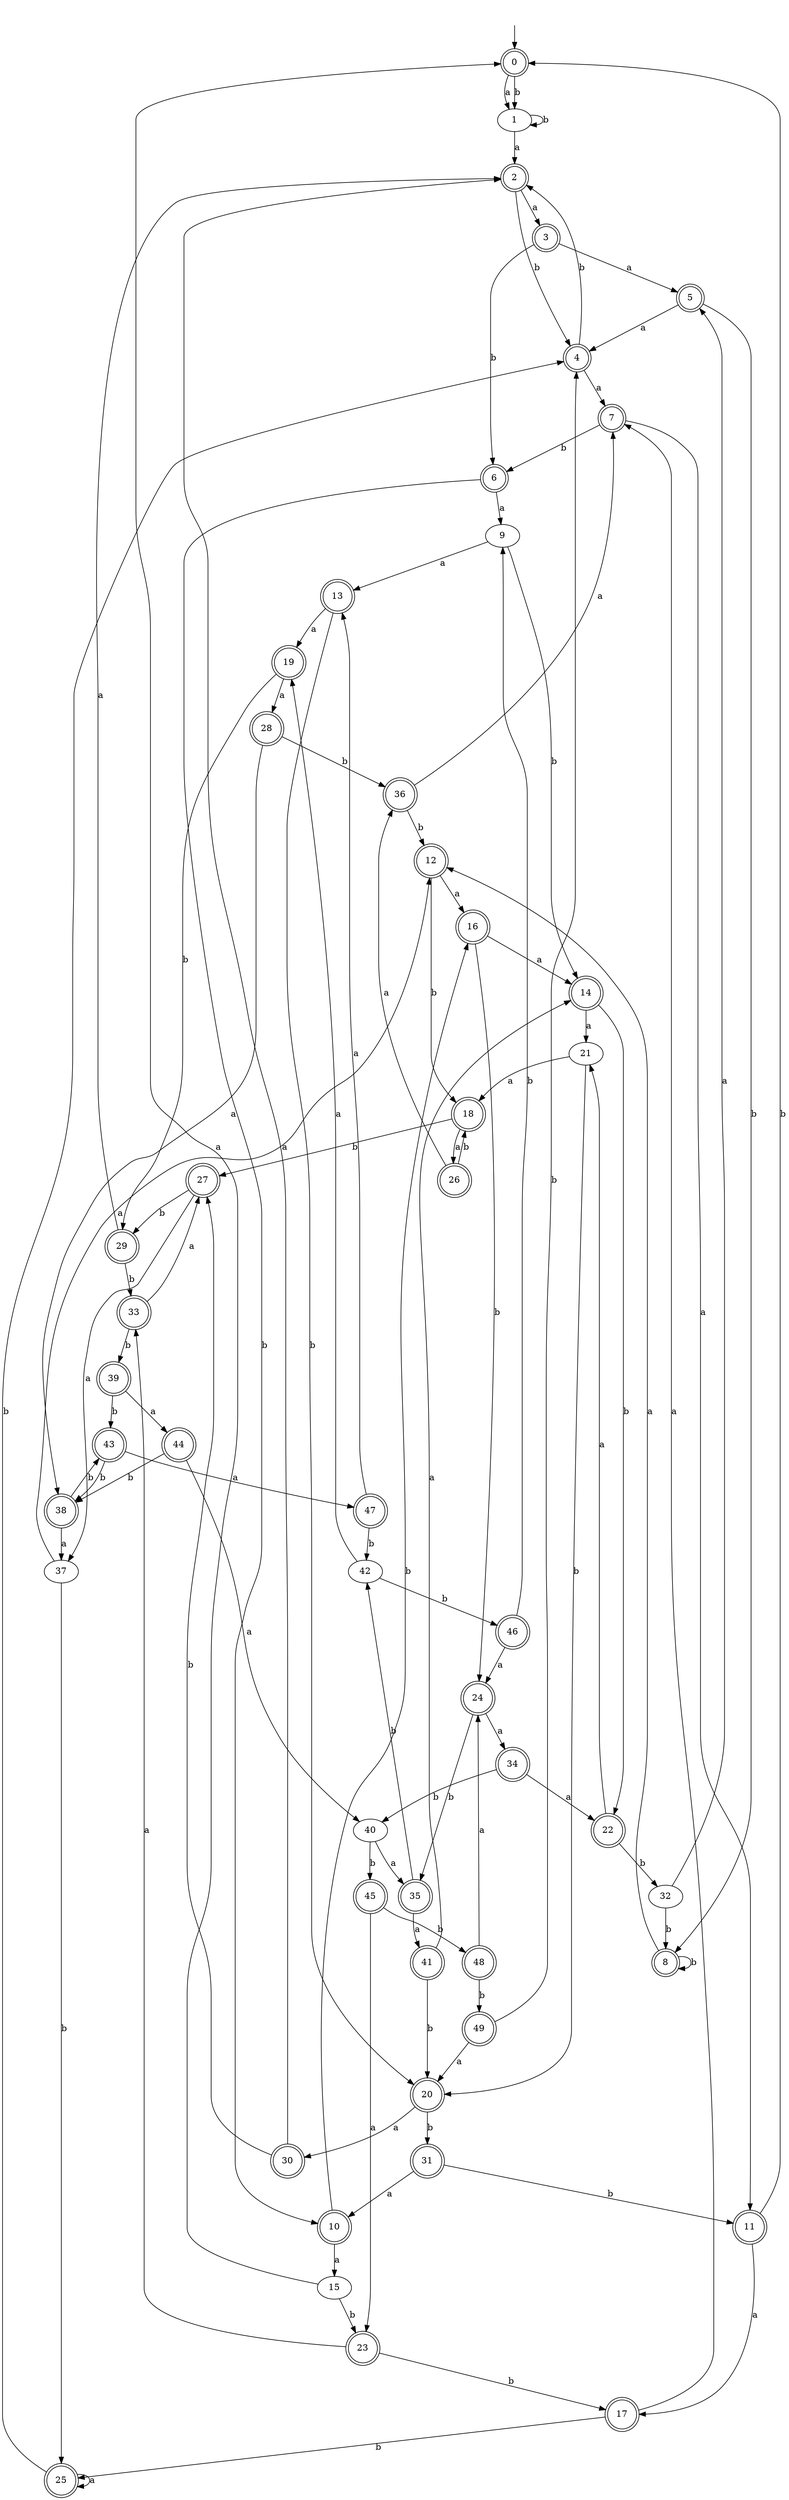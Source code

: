 digraph RandomDFA {
  __start0 [label="", shape=none];
  __start0 -> 0 [label=""];
  0 [shape=circle] [shape=doublecircle]
  0 -> 1 [label="a"]
  0 -> 1 [label="b"]
  1
  1 -> 2 [label="a"]
  1 -> 1 [label="b"]
  2 [shape=doublecircle]
  2 -> 3 [label="a"]
  2 -> 4 [label="b"]
  3 [shape=doublecircle]
  3 -> 5 [label="a"]
  3 -> 6 [label="b"]
  4 [shape=doublecircle]
  4 -> 7 [label="a"]
  4 -> 2 [label="b"]
  5 [shape=doublecircle]
  5 -> 4 [label="a"]
  5 -> 8 [label="b"]
  6 [shape=doublecircle]
  6 -> 9 [label="a"]
  6 -> 10 [label="b"]
  7 [shape=doublecircle]
  7 -> 11 [label="a"]
  7 -> 6 [label="b"]
  8 [shape=doublecircle]
  8 -> 12 [label="a"]
  8 -> 8 [label="b"]
  9
  9 -> 13 [label="a"]
  9 -> 14 [label="b"]
  10 [shape=doublecircle]
  10 -> 15 [label="a"]
  10 -> 16 [label="b"]
  11 [shape=doublecircle]
  11 -> 17 [label="a"]
  11 -> 0 [label="b"]
  12 [shape=doublecircle]
  12 -> 16 [label="a"]
  12 -> 18 [label="b"]
  13 [shape=doublecircle]
  13 -> 19 [label="a"]
  13 -> 20 [label="b"]
  14 [shape=doublecircle]
  14 -> 21 [label="a"]
  14 -> 22 [label="b"]
  15
  15 -> 0 [label="a"]
  15 -> 23 [label="b"]
  16 [shape=doublecircle]
  16 -> 14 [label="a"]
  16 -> 24 [label="b"]
  17 [shape=doublecircle]
  17 -> 7 [label="a"]
  17 -> 25 [label="b"]
  18 [shape=doublecircle]
  18 -> 26 [label="a"]
  18 -> 27 [label="b"]
  19 [shape=doublecircle]
  19 -> 28 [label="a"]
  19 -> 29 [label="b"]
  20 [shape=doublecircle]
  20 -> 30 [label="a"]
  20 -> 31 [label="b"]
  21
  21 -> 18 [label="a"]
  21 -> 20 [label="b"]
  22 [shape=doublecircle]
  22 -> 21 [label="a"]
  22 -> 32 [label="b"]
  23 [shape=doublecircle]
  23 -> 33 [label="a"]
  23 -> 17 [label="b"]
  24 [shape=doublecircle]
  24 -> 34 [label="a"]
  24 -> 35 [label="b"]
  25 [shape=doublecircle]
  25 -> 25 [label="a"]
  25 -> 4 [label="b"]
  26 [shape=doublecircle]
  26 -> 36 [label="a"]
  26 -> 18 [label="b"]
  27 [shape=doublecircle]
  27 -> 37 [label="a"]
  27 -> 29 [label="b"]
  28 [shape=doublecircle]
  28 -> 38 [label="a"]
  28 -> 36 [label="b"]
  29 [shape=doublecircle]
  29 -> 2 [label="a"]
  29 -> 33 [label="b"]
  30 [shape=doublecircle]
  30 -> 2 [label="a"]
  30 -> 27 [label="b"]
  31 [shape=doublecircle]
  31 -> 10 [label="a"]
  31 -> 11 [label="b"]
  32
  32 -> 5 [label="a"]
  32 -> 8 [label="b"]
  33 [shape=doublecircle]
  33 -> 27 [label="a"]
  33 -> 39 [label="b"]
  34 [shape=doublecircle]
  34 -> 22 [label="a"]
  34 -> 40 [label="b"]
  35 [shape=doublecircle]
  35 -> 41 [label="a"]
  35 -> 42 [label="b"]
  36 [shape=doublecircle]
  36 -> 7 [label="a"]
  36 -> 12 [label="b"]
  37
  37 -> 12 [label="a"]
  37 -> 25 [label="b"]
  38 [shape=doublecircle]
  38 -> 37 [label="a"]
  38 -> 43 [label="b"]
  39 [shape=doublecircle]
  39 -> 44 [label="a"]
  39 -> 43 [label="b"]
  40
  40 -> 35 [label="a"]
  40 -> 45 [label="b"]
  41 [shape=doublecircle]
  41 -> 14 [label="a"]
  41 -> 20 [label="b"]
  42
  42 -> 19 [label="a"]
  42 -> 46 [label="b"]
  43 [shape=doublecircle]
  43 -> 47 [label="a"]
  43 -> 38 [label="b"]
  44 [shape=doublecircle]
  44 -> 40 [label="a"]
  44 -> 38 [label="b"]
  45 [shape=doublecircle]
  45 -> 23 [label="a"]
  45 -> 48 [label="b"]
  46 [shape=doublecircle]
  46 -> 24 [label="a"]
  46 -> 9 [label="b"]
  47 [shape=doublecircle]
  47 -> 13 [label="a"]
  47 -> 42 [label="b"]
  48 [shape=doublecircle]
  48 -> 24 [label="a"]
  48 -> 49 [label="b"]
  49 [shape=doublecircle]
  49 -> 20 [label="a"]
  49 -> 4 [label="b"]
}
